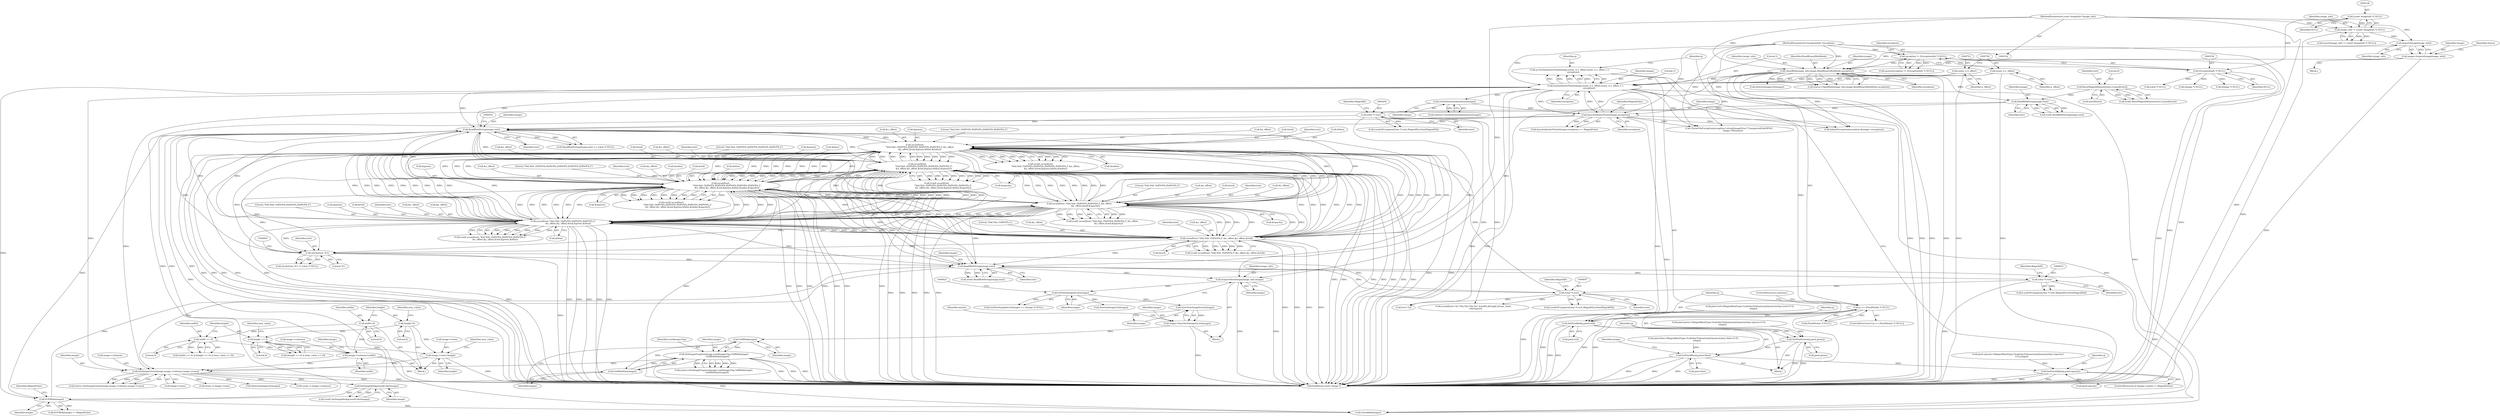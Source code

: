 digraph "0_ImageMagick_48bcf7c39302cdf9b0d9202ad03bf1b95152c44d@pointer" {
"1000718" [label="(Call,q=GetAuthenticPixels(image,(ssize_t) x_offset,(ssize_t) y_offset,1,1,\n          exception))"];
"1000720" [label="(Call,GetAuthenticPixels(image,(ssize_t) x_offset,(ssize_t) y_offset,1,1,\n          exception))"];
"1000449" [label="(Call,ReadBlobString(image,text))"];
"1000391" [label="(Call,SetImageBackgroundColor(image))"];
"1000303" [label="(Call,SetImageExtent(image,image->columns,image->rows))"];
"1000842" [label="(Call,SetImageProgress(image,LoadImagesTag,TellBlob(image),\n          GetBlobSize(image)))"];
"1000847" [label="(Call,GetBlobSize(image))"];
"1000845" [label="(Call,TellBlob(image))"];
"1000836" [label="(Call,image=SyncNextImageInList(image))"];
"1000838" [label="(Call,SyncNextImageInList(image))"];
"1000822" [label="(Call,GetNextImageInList(image))"];
"1000817" [label="(Call,AcquireNextImage(image_info,image))"];
"1000170" [label="(Call,OpenBlob(image_info,image,ReadBinaryBlobMode,exception))"];
"1000166" [label="(Call,AcquireImage(image_info))"];
"1000126" [label="(Call,image_info != (const ImageInfo *) NULL)"];
"1000103" [label="(MethodParameterIn,const ImageInfo *image_info)"];
"1000128" [label="(Call,(const ImageInfo *) NULL)"];
"1000164" [label="(Call,image=AcquireImage(image_info))"];
"1000153" [label="(Call,exception != (ExceptionInfo *) NULL)"];
"1000104" [label="(MethodParameterIn,ExceptionInfo *exception)"];
"1000155" [label="(Call,(ExceptionInfo *) NULL)"];
"1000803" [label="(Call,ReadBlobString(image,text))"];
"1000789" [label="(Call,EOFBlob(image))"];
"1000782" [label="(Call,SyncAuthenticPixels(image,exception))"];
"1000762" [label="(Call,GetAuthenticIndexQueue(image))"];
"1000539" [label="(Call,sscanf(text,\n              \"%ld,%ld: (%lf%*[%,]%lf%*[%,]%lf%*[%,]%lf%*[%,]\",&x_offset,\n              &y_offset,&red,&green,&blue,&index))"];
"1000566" [label="(Call,sscanf(text,\n                  \"%ld,%ld: (%lf%*[%,]%lf%*[%,]%lf%*[%,]%lf%*[%,]\",\n                  &x_offset,&y_offset,&red,&green,&blue,&opacity))"];
"1000519" [label="(Call,sscanf(text,\n                  \"%ld,%ld: (%lf%*[%,]%lf%*[%,]%lf%*[%,]%lf%*[%,]%lf%*[%,]\",\n                  &x_offset,&y_offset,&red,&green,&blue,&index,&opacity))"];
"1000472" [label="(Call,sscanf(text,\"%ld,%ld: (%lf%*[%,]%lf%*[%,]\",&x_offset,\n                  &y_offset,&red,&opacity))"];
"1000584" [label="(Call,sscanf(text,\"%ld,%ld: (%lf%*[%,]%lf%*[%,]%lf%*[%,]\",\n              &x_offset,&y_offset,&red,&green,&blue))"];
"1000492" [label="(Call,sscanf(text,\"%ld,%ld: (%lf%*[%,]\",&x_offset,&y_offset,&red))"];
"1000600" [label="(Call,strchr(text,'%'))"];
"1000856" [label="(Call,(char *) text)"];
"1000809" [label="(Call,(char *) text)"];
"1000203" [label="(Call,(char *) text)"];
"1000197" [label="(Call,ReadBlobString(image,text))"];
"1000190" [label="(Call,ResetMagickMemory(text,0,sizeof(text)))"];
"1000263" [label="(Call,image->columns=width)"];
"1000250" [label="(Call,width == 0)"];
"1000215" [label="(Call,width=0)"];
"1000268" [label="(Call,image->rows=height)"];
"1000254" [label="(Call,height == 0)"];
"1000218" [label="(Call,height=0)"];
"1000722" [label="(Call,(ssize_t) x_offset)"];
"1000725" [label="(Call,(ssize_t) y_offset)"];
"1000732" [label="(Call,q == (PixelPacket *) NULL)"];
"1000738" [label="(Call,SetPixelRed(q,pixel.red))"];
"1000743" [label="(Call,SetPixelGreen(q,pixel.green))"];
"1000748" [label="(Call,SetPixelBlue(q,pixel.blue))"];
"1000775" [label="(Call,SetPixelAlpha(q,pixel.opacity))"];
"1000251" [label="(Identifier,width)"];
"1000258" [label="(Identifier,max_value)"];
"1000522" [label="(Call,&x_offset)"];
"1000841" [label="(Identifier,status)"];
"1000537" [label="(Call,(void) sscanf(text,\n              \"%ld,%ld: (%lf%*[%,]%lf%*[%,]%lf%*[%,]%lf%*[%,]\",&x_offset,\n              &y_offset,&red,&green,&blue,&index))"];
"1000789" [label="(Call,EOFBlob(image))"];
"1000172" [label="(Identifier,image)"];
"1000170" [label="(Call,OpenBlob(image_info,image,ReadBinaryBlobMode,exception))"];
"1000809" [label="(Call,(char *) text)"];
"1000790" [label="(Identifier,image)"];
"1000521" [label="(Literal,\"%ld,%ld: (%lf%*[%,]%lf%*[%,]%lf%*[%,]%lf%*[%,]%lf%*[%,]\")"];
"1000839" [label="(Identifier,image)"];
"1000781" [label="(Call,SyncAuthenticPixels(image,exception) == MagickFalse)"];
"1000740" [label="(Call,pixel.red)"];
"1000192" [label="(Literal,0)"];
"1000492" [label="(Call,sscanf(text,\"%ld,%ld: (%lf%*[%,]\",&x_offset,&y_offset,&red))"];
"1000249" [label="(Call,(width == 0) || (height == 0) || (max_value == 0))"];
"1000745" [label="(Call,pixel.green)"];
"1000103" [label="(MethodParameterIn,const ImageInfo *image_info)"];
"1000171" [label="(Identifier,image_info)"];
"1000169" [label="(Identifier,status)"];
"1000805" [label="(Identifier,text)"];
"1000821" [label="(Call,GetNextImageInList(image) == (Image *) NULL)"];
"1000541" [label="(Literal,\"%ld,%ld: (%lf%*[%,]%lf%*[%,]%lf%*[%,]%lf%*[%,]\")"];
"1000174" [label="(Identifier,exception)"];
"1000481" [label="(Call,&opacity)"];
"1000202" [label="(Call,LocaleNCompare((char *) text,MagickID,strlen(MagickID)))"];
"1000870" [label="(MethodReturn,static Image *)"];
"1000812" [label="(Identifier,MagickID)"];
"1000220" [label="(Literal,0)"];
"1000749" [label="(Identifier,q)"];
"1000763" [label="(Identifier,image)"];
"1000470" [label="(Call,(void) sscanf(text,\"%ld,%ld: (%lf%*[%,]%lf%*[%,]\",&x_offset,\n                  &y_offset,&red,&opacity))"];
"1000474" [label="(Literal,\"%ld,%ld: (%lf%*[%,]%lf%*[%,]\")"];
"1000269" [label="(Call,image->rows)"];
"1000477" [label="(Call,&y_offset)"];
"1000263" [label="(Call,image->columns=width)"];
"1000316" [label="(Call,InheritException(exception,&image->exception))"];
"1000539" [label="(Call,sscanf(text,\n              \"%ld,%ld: (%lf%*[%,]%lf%*[%,]%lf%*[%,]%lf%*[%,]\",&x_offset,\n              &y_offset,&red,&green,&blue,&index))"];
"1000164" [label="(Call,image=AcquireImage(image_info))"];
"1000544" [label="(Call,&y_offset)"];
"1000855" [label="(Call,LocaleNCompare((char *) text,MagickID,strlen(MagickID)))"];
"1000250" [label="(Call,width == 0)"];
"1000534" [label="(Call,&opacity)"];
"1000727" [label="(Identifier,y_offset)"];
"1000845" [label="(Call,TellBlob(image))"];
"1000182" [label="(Call,DestroyImageList(image))"];
"1000817" [label="(Call,AcquireNextImage(image_info,image))"];
"1000775" [label="(Call,SetPixelAlpha(q,pixel.opacity))"];
"1000195" [label="(Call,(void) ReadBlobString(image,text))"];
"1000858" [label="(Identifier,text)"];
"1000206" [label="(Identifier,MagickID)"];
"1000791" [label="(Identifier,MagickFalse)"];
"1000105" [label="(Block,)"];
"1000198" [label="(Identifier,image)"];
"1000252" [label="(Literal,0)"];
"1000125" [label="(Call,assert(image_info != (const ImageInfo *) NULL))"];
"1000816" [label="(Block,)"];
"1000840" [label="(Call,status=SetImageProgress(image,LoadImagesTag,TellBlob(image),\n          GetBlobSize(image)))"];
"1000730" [label="(Identifier,exception)"];
"1000569" [label="(Call,&x_offset)"];
"1000586" [label="(Literal,\"%ld,%ld: (%lf%*[%,]%lf%*[%,]%lf%*[%,]\")"];
"1000599" [label="(Call,strchr(text,'%') != (char *) NULL)"];
"1000276" [label="(Identifier,max_value)"];
"1000573" [label="(Call,&red)"];
"1000846" [label="(Identifier,image)"];
"1000203" [label="(Call,(char *) text)"];
"1000392" [label="(Identifier,image)"];
"1000255" [label="(Identifier,height)"];
"1000472" [label="(Call,sscanf(text,\"%ld,%ld: (%lf%*[%,]%lf%*[%,]\",&x_offset,\n                  &y_offset,&red,&opacity))"];
"1000405" [label="(Call,(ssize_t) image->rows)"];
"1000215" [label="(Call,width=0)"];
"1000801" [label="(Call,(void) ReadBlobString(image,text))"];
"1000517" [label="(Call,(void) sscanf(text,\n                  \"%ld,%ld: (%lf%*[%,]%lf%*[%,]%lf%*[%,]%lf%*[%,]%lf%*[%,]\",\n                  &x_offset,&y_offset,&red,&green,&blue,&index,&opacity))"];
"1000323" [label="(Call,DestroyImageList(image))"];
"1000734" [label="(Call,(PixelPacket *) NULL)"];
"1000582" [label="(Call,(void) sscanf(text,\"%ld,%ld: (%lf%*[%,]%lf%*[%,]%lf%*[%,]\",\n              &x_offset,&y_offset,&red,&green,&blue))"];
"1000153" [label="(Call,exception != (ExceptionInfo *) NULL)"];
"1000750" [label="(Call,pixel.blue)"];
"1000823" [label="(Identifier,image)"];
"1000593" [label="(Call,&green)"];
"1000822" [label="(Call,GetNextImageInList(image))"];
"1000743" [label="(Call,SetPixelGreen(q,pixel.green))"];
"1000185" [label="(Call,(Image *) NULL)"];
"1000222" [label="(Identifier,max_value)"];
"1000666" [label="(Call,pixel.green=(MagickRealType) ScaleAnyToQuantum((QuantumAny) (green+0.5),\n          range))"];
"1000166" [label="(Call,AcquireImage(image_info))"];
"1000494" [label="(Literal,\"%ld,%ld: (%lf%*[%,]\")"];
"1000602" [label="(Literal,'%')"];
"1000253" [label="(Call,(height == 0) || (max_value == 0))"];
"1000191" [label="(Identifier,text)"];
"1000722" [label="(Call,(ssize_t) x_offset)"];
"1000219" [label="(Identifier,height)"];
"1000546" [label="(Call,&red)"];
"1000836" [label="(Call,image=SyncNextImageInList(image))"];
"1000264" [label="(Call,image->columns)"];
"1000497" [label="(Call,&y_offset)"];
"1000564" [label="(Call,(void) sscanf(text,\n                  \"%ld,%ld: (%lf%*[%,]%lf%*[%,]%lf%*[%,]%lf%*[%,]\",\n                  &x_offset,&y_offset,&red,&green,&blue,&opacity))"];
"1000732" [label="(Call,q == (PixelPacket *) NULL)"];
"1000493" [label="(Identifier,text)"];
"1000803" [label="(Call,ReadBlobString(image,text))"];
"1000591" [label="(Call,&red)"];
"1000601" [label="(Identifier,text)"];
"1000847" [label="(Call,GetBlobSize(image))"];
"1000579" [label="(Call,&opacity)"];
"1000552" [label="(Call,&index)"];
"1000479" [label="(Call,&red)"];
"1000270" [label="(Identifier,image)"];
"1000808" [label="(Call,LocaleNCompare((char *) text,MagickID,strlen(MagickID)))"];
"1000777" [label="(Call,pixel.opacity)"];
"1000167" [label="(Identifier,image_info)"];
"1000540" [label="(Identifier,text)"];
"1000190" [label="(Call,ResetMagickMemory(text,0,sizeof(text)))"];
"1000733" [label="(Identifier,q)"];
"1000473" [label="(Identifier,text)"];
"1000475" [label="(Call,&x_offset)"];
"1000843" [label="(Identifier,image)"];
"1000451" [label="(Identifier,text)"];
"1000585" [label="(Identifier,text)"];
"1000788" [label="(Call,EOFBlob(image) != MagickFalse)"];
"1000389" [label="(Call,(void) SetImageBackgroundColor(image))"];
"1000804" [label="(Identifier,image)"];
"1000719" [label="(Identifier,q)"];
"1000127" [label="(Identifier,image_info)"];
"1000724" [label="(Identifier,x_offset)"];
"1000782" [label="(Call,SyncAuthenticPixels(image,exception))"];
"1000571" [label="(Call,&y_offset)"];
"1000739" [label="(Identifier,q)"];
"1000188" [label="(Call,(void) ResetMagickMemory(text,0,sizeof(text)))"];
"1000152" [label="(Call,assert(exception != (ExceptionInfo *) NULL))"];
"1000844" [label="(Identifier,LoadImagesTag)"];
"1000785" [label="(Identifier,MagickFalse)"];
"1000567" [label="(Identifier,text)"];
"1000256" [label="(Literal,0)"];
"1000837" [label="(Identifier,image)"];
"1000550" [label="(Call,&blue)"];
"1000587" [label="(Call,&x_offset)"];
"1000728" [label="(Literal,1)"];
"1000520" [label="(Identifier,text)"];
"1000448" [label="(Call,ReadBlobString(image,text) == (char *) NULL)"];
"1000542" [label="(Call,&x_offset)"];
"1000818" [label="(Identifier,image_info)"];
"1000449" [label="(Call,ReadBlobString(image,text))"];
"1000490" [label="(Call,(void) sscanf(text,\"%ld,%ld: (%lf%*[%,]\",&x_offset,&y_offset,&red))"];
"1000199" [label="(Identifier,text)"];
"1000568" [label="(Literal,\"%ld,%ld: (%lf%*[%,]%lf%*[%,]%lf%*[%,]%lf%*[%,]\")"];
"1000838" [label="(Call,SyncNextImageInList(image))"];
"1000731" [label="(ControlStructure,if (q == (PixelPacket *) NULL))"];
"1000865" [label="(Call,CloseBlob(image))"];
"1000157" [label="(Identifier,NULL)"];
"1000811" [label="(Identifier,text)"];
"1000762" [label="(Call,GetAuthenticIndexQueue(image))"];
"1000452" [label="(Call,(char *) NULL)"];
"1000721" [label="(Identifier,image)"];
"1000205" [label="(Identifier,text)"];
"1000748" [label="(Call,SetPixelBlue(q,pixel.blue))"];
"1000519" [label="(Call,sscanf(text,\n                  \"%ld,%ld: (%lf%*[%,]%lf%*[%,]%lf%*[%,]%lf%*[%,]%lf%*[%,]\",\n                  &x_offset,&y_offset,&red,&green,&blue,&index,&opacity))"];
"1000575" [label="(Call,&green)"];
"1000495" [label="(Call,&x_offset)"];
"1000232" [label="(Call,sscanf(text+32,\"%lu,%lu,%lu,%s\",&width,&height,&max_value,\n      colorspace))"];
"1000756" [label="(Identifier,image)"];
"1000744" [label="(Identifier,q)"];
"1000548" [label="(Call,&green)"];
"1000126" [label="(Call,image_info != (const ImageInfo *) NULL)"];
"1000104" [label="(MethodParameterIn,ExceptionInfo *exception)"];
"1000218" [label="(Call,height=0)"];
"1000154" [label="(Identifier,exception)"];
"1000233" [label="(Call,text+32)"];
"1000776" [label="(Identifier,q)"];
"1000267" [label="(Identifier,width)"];
"1000793" [label="(Call,ThrowFileException(exception,CorruptImageError,\"UnexpectedEndOfFile\",\n          image->filename))"];
"1000155" [label="(Call,(ExceptionInfo *) NULL)"];
"1000718" [label="(Call,q=GetAuthenticPixels(image,(ssize_t) x_offset,(ssize_t) y_offset,1,1,\n          exception))"];
"1000499" [label="(Call,&red)"];
"1000128" [label="(Call,(const ImageInfo *) NULL)"];
"1000856" [label="(Call,(char *) text)"];
"1000720" [label="(Call,GetAuthenticPixels(image,(ssize_t) x_offset,(ssize_t) y_offset,1,1,\n          exception))"];
"1000439" [label="(Call,(ssize_t) image->columns)"];
"1000760" [label="(Call,indexes=GetAuthenticIndexQueue(image))"];
"1000524" [label="(Call,&y_offset)"];
"1000216" [label="(Identifier,width)"];
"1000679" [label="(Call,pixel.blue=(MagickRealType) ScaleAnyToQuantum((QuantumAny) (blue+0.5),\n          range))"];
"1000783" [label="(Identifier,image)"];
"1000532" [label="(Call,&index)"];
"1000130" [label="(Identifier,NULL)"];
"1000566" [label="(Call,sscanf(text,\n                  \"%ld,%ld: (%lf%*[%,]%lf%*[%,]%lf%*[%,]%lf%*[%,]\",\n                  &x_offset,&y_offset,&red,&green,&blue,&opacity))"];
"1000305" [label="(Call,image->columns)"];
"1000217" [label="(Literal,0)"];
"1000450" [label="(Identifier,image)"];
"1000168" [label="(Call,status=OpenBlob(image_info,image,ReadBinaryBlobMode,exception))"];
"1000304" [label="(Identifier,image)"];
"1000830" [label="(Call,DestroyImageList(image))"];
"1000595" [label="(Call,&blue)"];
"1000268" [label="(Call,image->rows=height)"];
"1000526" [label="(Call,&red)"];
"1000848" [label="(Identifier,image)"];
"1000784" [label="(Identifier,exception)"];
"1000530" [label="(Call,&blue)"];
"1000303" [label="(Call,SetImageExtent(image,image->columns,image->rows))"];
"1000197" [label="(Call,ReadBlobString(image,text))"];
"1000272" [label="(Identifier,height)"];
"1000738" [label="(Call,SetPixelRed(q,pixel.red))"];
"1000769" [label="(ControlStructure,if (image->matte != MagickFalse))"];
"1000737" [label="(ControlStructure,continue;)"];
"1000173" [label="(Identifier,ReadBinaryBlobMode)"];
"1000819" [label="(Identifier,image)"];
"1000842" [label="(Call,SetImageProgress(image,LoadImagesTag,TellBlob(image),\n          GetBlobSize(image)))"];
"1000165" [label="(Identifier,image)"];
"1000528" [label="(Call,&green)"];
"1000254" [label="(Call,height == 0)"];
"1000600" [label="(Call,strchr(text,'%'))"];
"1000705" [label="(Call,pixel.opacity=(MagickRealType) ScaleAnyToQuantum((QuantumAny) (opacity+\n          0.5),range))"];
"1000391" [label="(Call,SetImageBackgroundColor(image))"];
"1000301" [label="(Call,status=SetImageExtent(image,image->columns,image->rows))"];
"1000214" [label="(Block,)"];
"1000589" [label="(Call,&y_offset)"];
"1000824" [label="(Call,(Image *) NULL)"];
"1000446" [label="(Block,)"];
"1000729" [label="(Literal,1)"];
"1000859" [label="(Identifier,MagickID)"];
"1000653" [label="(Call,pixel.red=(MagickRealType) ScaleAnyToQuantum((QuantumAny) (red+0.5),\n          range))"];
"1000193" [label="(Call,sizeof(text))"];
"1000577" [label="(Call,&blue)"];
"1000308" [label="(Call,image->rows)"];
"1000725" [label="(Call,(ssize_t) y_offset)"];
"1000584" [label="(Call,sscanf(text,\"%ld,%ld: (%lf%*[%,]%lf%*[%,]%lf%*[%,]\",\n              &x_offset,&y_offset,&red,&green,&blue))"];
"1000718" -> "1000446"  [label="AST: "];
"1000718" -> "1000720"  [label="CFG: "];
"1000719" -> "1000718"  [label="AST: "];
"1000720" -> "1000718"  [label="AST: "];
"1000733" -> "1000718"  [label="CFG: "];
"1000718" -> "1000870"  [label="DDG: "];
"1000720" -> "1000718"  [label="DDG: "];
"1000720" -> "1000718"  [label="DDG: "];
"1000720" -> "1000718"  [label="DDG: "];
"1000720" -> "1000718"  [label="DDG: "];
"1000720" -> "1000718"  [label="DDG: "];
"1000718" -> "1000732"  [label="DDG: "];
"1000720" -> "1000730"  [label="CFG: "];
"1000721" -> "1000720"  [label="AST: "];
"1000722" -> "1000720"  [label="AST: "];
"1000725" -> "1000720"  [label="AST: "];
"1000728" -> "1000720"  [label="AST: "];
"1000729" -> "1000720"  [label="AST: "];
"1000730" -> "1000720"  [label="AST: "];
"1000720" -> "1000870"  [label="DDG: "];
"1000720" -> "1000870"  [label="DDG: "];
"1000720" -> "1000870"  [label="DDG: "];
"1000720" -> "1000303"  [label="DDG: "];
"1000720" -> "1000316"  [label="DDG: "];
"1000720" -> "1000449"  [label="DDG: "];
"1000449" -> "1000720"  [label="DDG: "];
"1000722" -> "1000720"  [label="DDG: "];
"1000725" -> "1000720"  [label="DDG: "];
"1000782" -> "1000720"  [label="DDG: "];
"1000170" -> "1000720"  [label="DDG: "];
"1000104" -> "1000720"  [label="DDG: "];
"1000720" -> "1000762"  [label="DDG: "];
"1000720" -> "1000782"  [label="DDG: "];
"1000720" -> "1000782"  [label="DDG: "];
"1000720" -> "1000789"  [label="DDG: "];
"1000720" -> "1000793"  [label="DDG: "];
"1000720" -> "1000865"  [label="DDG: "];
"1000449" -> "1000448"  [label="AST: "];
"1000449" -> "1000451"  [label="CFG: "];
"1000450" -> "1000449"  [label="AST: "];
"1000451" -> "1000449"  [label="AST: "];
"1000453" -> "1000449"  [label="CFG: "];
"1000449" -> "1000870"  [label="DDG: "];
"1000449" -> "1000448"  [label="DDG: "];
"1000449" -> "1000448"  [label="DDG: "];
"1000391" -> "1000449"  [label="DDG: "];
"1000782" -> "1000449"  [label="DDG: "];
"1000539" -> "1000449"  [label="DDG: "];
"1000519" -> "1000449"  [label="DDG: "];
"1000492" -> "1000449"  [label="DDG: "];
"1000566" -> "1000449"  [label="DDG: "];
"1000472" -> "1000449"  [label="DDG: "];
"1000584" -> "1000449"  [label="DDG: "];
"1000600" -> "1000449"  [label="DDG: "];
"1000856" -> "1000449"  [label="DDG: "];
"1000203" -> "1000449"  [label="DDG: "];
"1000449" -> "1000472"  [label="DDG: "];
"1000449" -> "1000492"  [label="DDG: "];
"1000449" -> "1000519"  [label="DDG: "];
"1000449" -> "1000539"  [label="DDG: "];
"1000449" -> "1000566"  [label="DDG: "];
"1000449" -> "1000584"  [label="DDG: "];
"1000449" -> "1000789"  [label="DDG: "];
"1000449" -> "1000803"  [label="DDG: "];
"1000449" -> "1000865"  [label="DDG: "];
"1000391" -> "1000389"  [label="AST: "];
"1000391" -> "1000392"  [label="CFG: "];
"1000392" -> "1000391"  [label="AST: "];
"1000389" -> "1000391"  [label="CFG: "];
"1000391" -> "1000389"  [label="DDG: "];
"1000303" -> "1000391"  [label="DDG: "];
"1000391" -> "1000789"  [label="DDG: "];
"1000303" -> "1000301"  [label="AST: "];
"1000303" -> "1000308"  [label="CFG: "];
"1000304" -> "1000303"  [label="AST: "];
"1000305" -> "1000303"  [label="AST: "];
"1000308" -> "1000303"  [label="AST: "];
"1000301" -> "1000303"  [label="CFG: "];
"1000303" -> "1000870"  [label="DDG: "];
"1000303" -> "1000870"  [label="DDG: "];
"1000303" -> "1000301"  [label="DDG: "];
"1000303" -> "1000301"  [label="DDG: "];
"1000303" -> "1000301"  [label="DDG: "];
"1000842" -> "1000303"  [label="DDG: "];
"1000803" -> "1000303"  [label="DDG: "];
"1000197" -> "1000303"  [label="DDG: "];
"1000263" -> "1000303"  [label="DDG: "];
"1000268" -> "1000303"  [label="DDG: "];
"1000303" -> "1000323"  [label="DDG: "];
"1000303" -> "1000405"  [label="DDG: "];
"1000303" -> "1000439"  [label="DDG: "];
"1000842" -> "1000840"  [label="AST: "];
"1000842" -> "1000847"  [label="CFG: "];
"1000843" -> "1000842"  [label="AST: "];
"1000844" -> "1000842"  [label="AST: "];
"1000845" -> "1000842"  [label="AST: "];
"1000847" -> "1000842"  [label="AST: "];
"1000840" -> "1000842"  [label="CFG: "];
"1000842" -> "1000870"  [label="DDG: "];
"1000842" -> "1000870"  [label="DDG: "];
"1000842" -> "1000870"  [label="DDG: "];
"1000842" -> "1000840"  [label="DDG: "];
"1000842" -> "1000840"  [label="DDG: "];
"1000842" -> "1000840"  [label="DDG: "];
"1000842" -> "1000840"  [label="DDG: "];
"1000847" -> "1000842"  [label="DDG: "];
"1000845" -> "1000842"  [label="DDG: "];
"1000842" -> "1000865"  [label="DDG: "];
"1000847" -> "1000848"  [label="CFG: "];
"1000848" -> "1000847"  [label="AST: "];
"1000845" -> "1000847"  [label="DDG: "];
"1000845" -> "1000846"  [label="CFG: "];
"1000846" -> "1000845"  [label="AST: "];
"1000848" -> "1000845"  [label="CFG: "];
"1000836" -> "1000845"  [label="DDG: "];
"1000836" -> "1000816"  [label="AST: "];
"1000836" -> "1000838"  [label="CFG: "];
"1000837" -> "1000836"  [label="AST: "];
"1000838" -> "1000836"  [label="AST: "];
"1000841" -> "1000836"  [label="CFG: "];
"1000836" -> "1000870"  [label="DDG: "];
"1000838" -> "1000836"  [label="DDG: "];
"1000838" -> "1000839"  [label="CFG: "];
"1000839" -> "1000838"  [label="AST: "];
"1000822" -> "1000838"  [label="DDG: "];
"1000822" -> "1000821"  [label="AST: "];
"1000822" -> "1000823"  [label="CFG: "];
"1000823" -> "1000822"  [label="AST: "];
"1000825" -> "1000822"  [label="CFG: "];
"1000822" -> "1000821"  [label="DDG: "];
"1000817" -> "1000822"  [label="DDG: "];
"1000822" -> "1000830"  [label="DDG: "];
"1000817" -> "1000816"  [label="AST: "];
"1000817" -> "1000819"  [label="CFG: "];
"1000818" -> "1000817"  [label="AST: "];
"1000819" -> "1000817"  [label="AST: "];
"1000823" -> "1000817"  [label="CFG: "];
"1000817" -> "1000870"  [label="DDG: "];
"1000817" -> "1000870"  [label="DDG: "];
"1000170" -> "1000817"  [label="DDG: "];
"1000103" -> "1000817"  [label="DDG: "];
"1000803" -> "1000817"  [label="DDG: "];
"1000170" -> "1000168"  [label="AST: "];
"1000170" -> "1000174"  [label="CFG: "];
"1000171" -> "1000170"  [label="AST: "];
"1000172" -> "1000170"  [label="AST: "];
"1000173" -> "1000170"  [label="AST: "];
"1000174" -> "1000170"  [label="AST: "];
"1000168" -> "1000170"  [label="CFG: "];
"1000170" -> "1000870"  [label="DDG: "];
"1000170" -> "1000870"  [label="DDG: "];
"1000170" -> "1000870"  [label="DDG: "];
"1000170" -> "1000168"  [label="DDG: "];
"1000170" -> "1000168"  [label="DDG: "];
"1000170" -> "1000168"  [label="DDG: "];
"1000170" -> "1000168"  [label="DDG: "];
"1000166" -> "1000170"  [label="DDG: "];
"1000103" -> "1000170"  [label="DDG: "];
"1000164" -> "1000170"  [label="DDG: "];
"1000153" -> "1000170"  [label="DDG: "];
"1000104" -> "1000170"  [label="DDG: "];
"1000170" -> "1000182"  [label="DDG: "];
"1000170" -> "1000197"  [label="DDG: "];
"1000170" -> "1000316"  [label="DDG: "];
"1000170" -> "1000793"  [label="DDG: "];
"1000166" -> "1000164"  [label="AST: "];
"1000166" -> "1000167"  [label="CFG: "];
"1000167" -> "1000166"  [label="AST: "];
"1000164" -> "1000166"  [label="CFG: "];
"1000166" -> "1000164"  [label="DDG: "];
"1000126" -> "1000166"  [label="DDG: "];
"1000103" -> "1000166"  [label="DDG: "];
"1000126" -> "1000125"  [label="AST: "];
"1000126" -> "1000128"  [label="CFG: "];
"1000127" -> "1000126"  [label="AST: "];
"1000128" -> "1000126"  [label="AST: "];
"1000125" -> "1000126"  [label="CFG: "];
"1000126" -> "1000870"  [label="DDG: "];
"1000126" -> "1000125"  [label="DDG: "];
"1000126" -> "1000125"  [label="DDG: "];
"1000103" -> "1000126"  [label="DDG: "];
"1000128" -> "1000126"  [label="DDG: "];
"1000103" -> "1000102"  [label="AST: "];
"1000103" -> "1000870"  [label="DDG: "];
"1000128" -> "1000130"  [label="CFG: "];
"1000129" -> "1000128"  [label="AST: "];
"1000130" -> "1000128"  [label="AST: "];
"1000128" -> "1000155"  [label="DDG: "];
"1000164" -> "1000105"  [label="AST: "];
"1000165" -> "1000164"  [label="AST: "];
"1000169" -> "1000164"  [label="CFG: "];
"1000164" -> "1000870"  [label="DDG: "];
"1000153" -> "1000152"  [label="AST: "];
"1000153" -> "1000155"  [label="CFG: "];
"1000154" -> "1000153"  [label="AST: "];
"1000155" -> "1000153"  [label="AST: "];
"1000152" -> "1000153"  [label="CFG: "];
"1000153" -> "1000870"  [label="DDG: "];
"1000153" -> "1000152"  [label="DDG: "];
"1000153" -> "1000152"  [label="DDG: "];
"1000104" -> "1000153"  [label="DDG: "];
"1000155" -> "1000153"  [label="DDG: "];
"1000104" -> "1000102"  [label="AST: "];
"1000104" -> "1000870"  [label="DDG: "];
"1000104" -> "1000316"  [label="DDG: "];
"1000104" -> "1000782"  [label="DDG: "];
"1000104" -> "1000793"  [label="DDG: "];
"1000155" -> "1000157"  [label="CFG: "];
"1000156" -> "1000155"  [label="AST: "];
"1000157" -> "1000155"  [label="AST: "];
"1000155" -> "1000870"  [label="DDG: "];
"1000155" -> "1000185"  [label="DDG: "];
"1000155" -> "1000452"  [label="DDG: "];
"1000155" -> "1000824"  [label="DDG: "];
"1000803" -> "1000801"  [label="AST: "];
"1000803" -> "1000805"  [label="CFG: "];
"1000804" -> "1000803"  [label="AST: "];
"1000805" -> "1000803"  [label="AST: "];
"1000801" -> "1000803"  [label="CFG: "];
"1000803" -> "1000801"  [label="DDG: "];
"1000803" -> "1000801"  [label="DDG: "];
"1000789" -> "1000803"  [label="DDG: "];
"1000539" -> "1000803"  [label="DDG: "];
"1000519" -> "1000803"  [label="DDG: "];
"1000492" -> "1000803"  [label="DDG: "];
"1000566" -> "1000803"  [label="DDG: "];
"1000472" -> "1000803"  [label="DDG: "];
"1000584" -> "1000803"  [label="DDG: "];
"1000600" -> "1000803"  [label="DDG: "];
"1000856" -> "1000803"  [label="DDG: "];
"1000203" -> "1000803"  [label="DDG: "];
"1000803" -> "1000809"  [label="DDG: "];
"1000803" -> "1000865"  [label="DDG: "];
"1000789" -> "1000788"  [label="AST: "];
"1000789" -> "1000790"  [label="CFG: "];
"1000790" -> "1000789"  [label="AST: "];
"1000791" -> "1000789"  [label="CFG: "];
"1000789" -> "1000788"  [label="DDG: "];
"1000782" -> "1000789"  [label="DDG: "];
"1000789" -> "1000865"  [label="DDG: "];
"1000782" -> "1000781"  [label="AST: "];
"1000782" -> "1000784"  [label="CFG: "];
"1000783" -> "1000782"  [label="AST: "];
"1000784" -> "1000782"  [label="AST: "];
"1000785" -> "1000782"  [label="CFG: "];
"1000782" -> "1000870"  [label="DDG: "];
"1000782" -> "1000316"  [label="DDG: "];
"1000782" -> "1000781"  [label="DDG: "];
"1000782" -> "1000781"  [label="DDG: "];
"1000762" -> "1000782"  [label="DDG: "];
"1000782" -> "1000793"  [label="DDG: "];
"1000782" -> "1000865"  [label="DDG: "];
"1000762" -> "1000760"  [label="AST: "];
"1000762" -> "1000763"  [label="CFG: "];
"1000763" -> "1000762"  [label="AST: "];
"1000760" -> "1000762"  [label="CFG: "];
"1000762" -> "1000760"  [label="DDG: "];
"1000539" -> "1000537"  [label="AST: "];
"1000539" -> "1000552"  [label="CFG: "];
"1000540" -> "1000539"  [label="AST: "];
"1000541" -> "1000539"  [label="AST: "];
"1000542" -> "1000539"  [label="AST: "];
"1000544" -> "1000539"  [label="AST: "];
"1000546" -> "1000539"  [label="AST: "];
"1000548" -> "1000539"  [label="AST: "];
"1000550" -> "1000539"  [label="AST: "];
"1000552" -> "1000539"  [label="AST: "];
"1000537" -> "1000539"  [label="CFG: "];
"1000539" -> "1000870"  [label="DDG: "];
"1000539" -> "1000870"  [label="DDG: "];
"1000539" -> "1000870"  [label="DDG: "];
"1000539" -> "1000870"  [label="DDG: "];
"1000539" -> "1000870"  [label="DDG: "];
"1000539" -> "1000870"  [label="DDG: "];
"1000539" -> "1000870"  [label="DDG: "];
"1000539" -> "1000472"  [label="DDG: "];
"1000539" -> "1000472"  [label="DDG: "];
"1000539" -> "1000472"  [label="DDG: "];
"1000539" -> "1000492"  [label="DDG: "];
"1000539" -> "1000492"  [label="DDG: "];
"1000539" -> "1000492"  [label="DDG: "];
"1000539" -> "1000519"  [label="DDG: "];
"1000539" -> "1000519"  [label="DDG: "];
"1000539" -> "1000519"  [label="DDG: "];
"1000539" -> "1000519"  [label="DDG: "];
"1000539" -> "1000519"  [label="DDG: "];
"1000539" -> "1000519"  [label="DDG: "];
"1000539" -> "1000537"  [label="DDG: "];
"1000539" -> "1000537"  [label="DDG: "];
"1000539" -> "1000537"  [label="DDG: "];
"1000539" -> "1000537"  [label="DDG: "];
"1000539" -> "1000537"  [label="DDG: "];
"1000539" -> "1000537"  [label="DDG: "];
"1000539" -> "1000537"  [label="DDG: "];
"1000539" -> "1000537"  [label="DDG: "];
"1000566" -> "1000539"  [label="DDG: "];
"1000566" -> "1000539"  [label="DDG: "];
"1000566" -> "1000539"  [label="DDG: "];
"1000566" -> "1000539"  [label="DDG: "];
"1000566" -> "1000539"  [label="DDG: "];
"1000519" -> "1000539"  [label="DDG: "];
"1000519" -> "1000539"  [label="DDG: "];
"1000519" -> "1000539"  [label="DDG: "];
"1000519" -> "1000539"  [label="DDG: "];
"1000519" -> "1000539"  [label="DDG: "];
"1000519" -> "1000539"  [label="DDG: "];
"1000472" -> "1000539"  [label="DDG: "];
"1000472" -> "1000539"  [label="DDG: "];
"1000472" -> "1000539"  [label="DDG: "];
"1000584" -> "1000539"  [label="DDG: "];
"1000584" -> "1000539"  [label="DDG: "];
"1000584" -> "1000539"  [label="DDG: "];
"1000584" -> "1000539"  [label="DDG: "];
"1000584" -> "1000539"  [label="DDG: "];
"1000492" -> "1000539"  [label="DDG: "];
"1000492" -> "1000539"  [label="DDG: "];
"1000492" -> "1000539"  [label="DDG: "];
"1000539" -> "1000566"  [label="DDG: "];
"1000539" -> "1000566"  [label="DDG: "];
"1000539" -> "1000566"  [label="DDG: "];
"1000539" -> "1000566"  [label="DDG: "];
"1000539" -> "1000566"  [label="DDG: "];
"1000539" -> "1000584"  [label="DDG: "];
"1000539" -> "1000584"  [label="DDG: "];
"1000539" -> "1000584"  [label="DDG: "];
"1000539" -> "1000584"  [label="DDG: "];
"1000539" -> "1000584"  [label="DDG: "];
"1000539" -> "1000600"  [label="DDG: "];
"1000566" -> "1000564"  [label="AST: "];
"1000566" -> "1000579"  [label="CFG: "];
"1000567" -> "1000566"  [label="AST: "];
"1000568" -> "1000566"  [label="AST: "];
"1000569" -> "1000566"  [label="AST: "];
"1000571" -> "1000566"  [label="AST: "];
"1000573" -> "1000566"  [label="AST: "];
"1000575" -> "1000566"  [label="AST: "];
"1000577" -> "1000566"  [label="AST: "];
"1000579" -> "1000566"  [label="AST: "];
"1000564" -> "1000566"  [label="CFG: "];
"1000566" -> "1000870"  [label="DDG: "];
"1000566" -> "1000870"  [label="DDG: "];
"1000566" -> "1000870"  [label="DDG: "];
"1000566" -> "1000870"  [label="DDG: "];
"1000566" -> "1000870"  [label="DDG: "];
"1000566" -> "1000870"  [label="DDG: "];
"1000566" -> "1000870"  [label="DDG: "];
"1000566" -> "1000472"  [label="DDG: "];
"1000566" -> "1000472"  [label="DDG: "];
"1000566" -> "1000472"  [label="DDG: "];
"1000566" -> "1000472"  [label="DDG: "];
"1000566" -> "1000492"  [label="DDG: "];
"1000566" -> "1000492"  [label="DDG: "];
"1000566" -> "1000492"  [label="DDG: "];
"1000566" -> "1000519"  [label="DDG: "];
"1000566" -> "1000519"  [label="DDG: "];
"1000566" -> "1000519"  [label="DDG: "];
"1000566" -> "1000519"  [label="DDG: "];
"1000566" -> "1000519"  [label="DDG: "];
"1000566" -> "1000519"  [label="DDG: "];
"1000566" -> "1000564"  [label="DDG: "];
"1000566" -> "1000564"  [label="DDG: "];
"1000566" -> "1000564"  [label="DDG: "];
"1000566" -> "1000564"  [label="DDG: "];
"1000566" -> "1000564"  [label="DDG: "];
"1000566" -> "1000564"  [label="DDG: "];
"1000566" -> "1000564"  [label="DDG: "];
"1000566" -> "1000564"  [label="DDG: "];
"1000519" -> "1000566"  [label="DDG: "];
"1000519" -> "1000566"  [label="DDG: "];
"1000519" -> "1000566"  [label="DDG: "];
"1000519" -> "1000566"  [label="DDG: "];
"1000519" -> "1000566"  [label="DDG: "];
"1000519" -> "1000566"  [label="DDG: "];
"1000472" -> "1000566"  [label="DDG: "];
"1000472" -> "1000566"  [label="DDG: "];
"1000472" -> "1000566"  [label="DDG: "];
"1000472" -> "1000566"  [label="DDG: "];
"1000584" -> "1000566"  [label="DDG: "];
"1000584" -> "1000566"  [label="DDG: "];
"1000584" -> "1000566"  [label="DDG: "];
"1000584" -> "1000566"  [label="DDG: "];
"1000584" -> "1000566"  [label="DDG: "];
"1000492" -> "1000566"  [label="DDG: "];
"1000492" -> "1000566"  [label="DDG: "];
"1000492" -> "1000566"  [label="DDG: "];
"1000566" -> "1000584"  [label="DDG: "];
"1000566" -> "1000584"  [label="DDG: "];
"1000566" -> "1000584"  [label="DDG: "];
"1000566" -> "1000584"  [label="DDG: "];
"1000566" -> "1000584"  [label="DDG: "];
"1000566" -> "1000600"  [label="DDG: "];
"1000519" -> "1000517"  [label="AST: "];
"1000519" -> "1000534"  [label="CFG: "];
"1000520" -> "1000519"  [label="AST: "];
"1000521" -> "1000519"  [label="AST: "];
"1000522" -> "1000519"  [label="AST: "];
"1000524" -> "1000519"  [label="AST: "];
"1000526" -> "1000519"  [label="AST: "];
"1000528" -> "1000519"  [label="AST: "];
"1000530" -> "1000519"  [label="AST: "];
"1000532" -> "1000519"  [label="AST: "];
"1000534" -> "1000519"  [label="AST: "];
"1000517" -> "1000519"  [label="CFG: "];
"1000519" -> "1000870"  [label="DDG: "];
"1000519" -> "1000870"  [label="DDG: "];
"1000519" -> "1000870"  [label="DDG: "];
"1000519" -> "1000870"  [label="DDG: "];
"1000519" -> "1000870"  [label="DDG: "];
"1000519" -> "1000870"  [label="DDG: "];
"1000519" -> "1000870"  [label="DDG: "];
"1000519" -> "1000870"  [label="DDG: "];
"1000519" -> "1000472"  [label="DDG: "];
"1000519" -> "1000472"  [label="DDG: "];
"1000519" -> "1000472"  [label="DDG: "];
"1000519" -> "1000472"  [label="DDG: "];
"1000519" -> "1000492"  [label="DDG: "];
"1000519" -> "1000492"  [label="DDG: "];
"1000519" -> "1000492"  [label="DDG: "];
"1000519" -> "1000517"  [label="DDG: "];
"1000519" -> "1000517"  [label="DDG: "];
"1000519" -> "1000517"  [label="DDG: "];
"1000519" -> "1000517"  [label="DDG: "];
"1000519" -> "1000517"  [label="DDG: "];
"1000519" -> "1000517"  [label="DDG: "];
"1000519" -> "1000517"  [label="DDG: "];
"1000519" -> "1000517"  [label="DDG: "];
"1000519" -> "1000517"  [label="DDG: "];
"1000472" -> "1000519"  [label="DDG: "];
"1000472" -> "1000519"  [label="DDG: "];
"1000472" -> "1000519"  [label="DDG: "];
"1000472" -> "1000519"  [label="DDG: "];
"1000584" -> "1000519"  [label="DDG: "];
"1000584" -> "1000519"  [label="DDG: "];
"1000584" -> "1000519"  [label="DDG: "];
"1000584" -> "1000519"  [label="DDG: "];
"1000584" -> "1000519"  [label="DDG: "];
"1000492" -> "1000519"  [label="DDG: "];
"1000492" -> "1000519"  [label="DDG: "];
"1000492" -> "1000519"  [label="DDG: "];
"1000519" -> "1000584"  [label="DDG: "];
"1000519" -> "1000584"  [label="DDG: "];
"1000519" -> "1000584"  [label="DDG: "];
"1000519" -> "1000584"  [label="DDG: "];
"1000519" -> "1000584"  [label="DDG: "];
"1000519" -> "1000600"  [label="DDG: "];
"1000472" -> "1000470"  [label="AST: "];
"1000472" -> "1000481"  [label="CFG: "];
"1000473" -> "1000472"  [label="AST: "];
"1000474" -> "1000472"  [label="AST: "];
"1000475" -> "1000472"  [label="AST: "];
"1000477" -> "1000472"  [label="AST: "];
"1000479" -> "1000472"  [label="AST: "];
"1000481" -> "1000472"  [label="AST: "];
"1000470" -> "1000472"  [label="CFG: "];
"1000472" -> "1000870"  [label="DDG: "];
"1000472" -> "1000870"  [label="DDG: "];
"1000472" -> "1000870"  [label="DDG: "];
"1000472" -> "1000870"  [label="DDG: "];
"1000472" -> "1000870"  [label="DDG: "];
"1000472" -> "1000470"  [label="DDG: "];
"1000472" -> "1000470"  [label="DDG: "];
"1000472" -> "1000470"  [label="DDG: "];
"1000472" -> "1000470"  [label="DDG: "];
"1000472" -> "1000470"  [label="DDG: "];
"1000472" -> "1000470"  [label="DDG: "];
"1000584" -> "1000472"  [label="DDG: "];
"1000584" -> "1000472"  [label="DDG: "];
"1000584" -> "1000472"  [label="DDG: "];
"1000492" -> "1000472"  [label="DDG: "];
"1000492" -> "1000472"  [label="DDG: "];
"1000492" -> "1000472"  [label="DDG: "];
"1000472" -> "1000492"  [label="DDG: "];
"1000472" -> "1000492"  [label="DDG: "];
"1000472" -> "1000492"  [label="DDG: "];
"1000472" -> "1000584"  [label="DDG: "];
"1000472" -> "1000584"  [label="DDG: "];
"1000472" -> "1000584"  [label="DDG: "];
"1000472" -> "1000600"  [label="DDG: "];
"1000584" -> "1000582"  [label="AST: "];
"1000584" -> "1000595"  [label="CFG: "];
"1000585" -> "1000584"  [label="AST: "];
"1000586" -> "1000584"  [label="AST: "];
"1000587" -> "1000584"  [label="AST: "];
"1000589" -> "1000584"  [label="AST: "];
"1000591" -> "1000584"  [label="AST: "];
"1000593" -> "1000584"  [label="AST: "];
"1000595" -> "1000584"  [label="AST: "];
"1000582" -> "1000584"  [label="CFG: "];
"1000584" -> "1000870"  [label="DDG: "];
"1000584" -> "1000870"  [label="DDG: "];
"1000584" -> "1000870"  [label="DDG: "];
"1000584" -> "1000870"  [label="DDG: "];
"1000584" -> "1000870"  [label="DDG: "];
"1000584" -> "1000870"  [label="DDG: "];
"1000584" -> "1000492"  [label="DDG: "];
"1000584" -> "1000492"  [label="DDG: "];
"1000584" -> "1000492"  [label="DDG: "];
"1000584" -> "1000582"  [label="DDG: "];
"1000584" -> "1000582"  [label="DDG: "];
"1000584" -> "1000582"  [label="DDG: "];
"1000584" -> "1000582"  [label="DDG: "];
"1000584" -> "1000582"  [label="DDG: "];
"1000584" -> "1000582"  [label="DDG: "];
"1000584" -> "1000582"  [label="DDG: "];
"1000492" -> "1000584"  [label="DDG: "];
"1000492" -> "1000584"  [label="DDG: "];
"1000492" -> "1000584"  [label="DDG: "];
"1000584" -> "1000600"  [label="DDG: "];
"1000492" -> "1000490"  [label="AST: "];
"1000492" -> "1000499"  [label="CFG: "];
"1000493" -> "1000492"  [label="AST: "];
"1000494" -> "1000492"  [label="AST: "];
"1000495" -> "1000492"  [label="AST: "];
"1000497" -> "1000492"  [label="AST: "];
"1000499" -> "1000492"  [label="AST: "];
"1000490" -> "1000492"  [label="CFG: "];
"1000492" -> "1000870"  [label="DDG: "];
"1000492" -> "1000870"  [label="DDG: "];
"1000492" -> "1000870"  [label="DDG: "];
"1000492" -> "1000870"  [label="DDG: "];
"1000492" -> "1000490"  [label="DDG: "];
"1000492" -> "1000490"  [label="DDG: "];
"1000492" -> "1000490"  [label="DDG: "];
"1000492" -> "1000490"  [label="DDG: "];
"1000492" -> "1000490"  [label="DDG: "];
"1000492" -> "1000600"  [label="DDG: "];
"1000600" -> "1000599"  [label="AST: "];
"1000600" -> "1000602"  [label="CFG: "];
"1000601" -> "1000600"  [label="AST: "];
"1000602" -> "1000600"  [label="AST: "];
"1000604" -> "1000600"  [label="CFG: "];
"1000600" -> "1000870"  [label="DDG: "];
"1000600" -> "1000599"  [label="DDG: "];
"1000600" -> "1000599"  [label="DDG: "];
"1000600" -> "1000856"  [label="DDG: "];
"1000856" -> "1000855"  [label="AST: "];
"1000856" -> "1000858"  [label="CFG: "];
"1000857" -> "1000856"  [label="AST: "];
"1000858" -> "1000856"  [label="AST: "];
"1000859" -> "1000856"  [label="CFG: "];
"1000856" -> "1000870"  [label="DDG: "];
"1000856" -> "1000232"  [label="DDG: "];
"1000856" -> "1000233"  [label="DDG: "];
"1000856" -> "1000855"  [label="DDG: "];
"1000809" -> "1000856"  [label="DDG: "];
"1000809" -> "1000808"  [label="AST: "];
"1000809" -> "1000811"  [label="CFG: "];
"1000810" -> "1000809"  [label="AST: "];
"1000811" -> "1000809"  [label="AST: "];
"1000812" -> "1000809"  [label="CFG: "];
"1000809" -> "1000870"  [label="DDG: "];
"1000809" -> "1000808"  [label="DDG: "];
"1000203" -> "1000202"  [label="AST: "];
"1000203" -> "1000205"  [label="CFG: "];
"1000204" -> "1000203"  [label="AST: "];
"1000205" -> "1000203"  [label="AST: "];
"1000206" -> "1000203"  [label="CFG: "];
"1000203" -> "1000202"  [label="DDG: "];
"1000197" -> "1000203"  [label="DDG: "];
"1000203" -> "1000232"  [label="DDG: "];
"1000203" -> "1000233"  [label="DDG: "];
"1000197" -> "1000195"  [label="AST: "];
"1000197" -> "1000199"  [label="CFG: "];
"1000198" -> "1000197"  [label="AST: "];
"1000199" -> "1000197"  [label="AST: "];
"1000195" -> "1000197"  [label="CFG: "];
"1000197" -> "1000195"  [label="DDG: "];
"1000197" -> "1000195"  [label="DDG: "];
"1000190" -> "1000197"  [label="DDG: "];
"1000190" -> "1000188"  [label="AST: "];
"1000190" -> "1000193"  [label="CFG: "];
"1000191" -> "1000190"  [label="AST: "];
"1000192" -> "1000190"  [label="AST: "];
"1000193" -> "1000190"  [label="AST: "];
"1000188" -> "1000190"  [label="CFG: "];
"1000190" -> "1000188"  [label="DDG: "];
"1000190" -> "1000188"  [label="DDG: "];
"1000263" -> "1000214"  [label="AST: "];
"1000263" -> "1000267"  [label="CFG: "];
"1000264" -> "1000263"  [label="AST: "];
"1000267" -> "1000263"  [label="AST: "];
"1000270" -> "1000263"  [label="CFG: "];
"1000263" -> "1000870"  [label="DDG: "];
"1000250" -> "1000263"  [label="DDG: "];
"1000215" -> "1000263"  [label="DDG: "];
"1000250" -> "1000249"  [label="AST: "];
"1000250" -> "1000252"  [label="CFG: "];
"1000251" -> "1000250"  [label="AST: "];
"1000252" -> "1000250"  [label="AST: "];
"1000255" -> "1000250"  [label="CFG: "];
"1000249" -> "1000250"  [label="CFG: "];
"1000250" -> "1000249"  [label="DDG: "];
"1000250" -> "1000249"  [label="DDG: "];
"1000215" -> "1000250"  [label="DDG: "];
"1000215" -> "1000214"  [label="AST: "];
"1000215" -> "1000217"  [label="CFG: "];
"1000216" -> "1000215"  [label="AST: "];
"1000217" -> "1000215"  [label="AST: "];
"1000219" -> "1000215"  [label="CFG: "];
"1000268" -> "1000214"  [label="AST: "];
"1000268" -> "1000272"  [label="CFG: "];
"1000269" -> "1000268"  [label="AST: "];
"1000272" -> "1000268"  [label="AST: "];
"1000276" -> "1000268"  [label="CFG: "];
"1000268" -> "1000870"  [label="DDG: "];
"1000254" -> "1000268"  [label="DDG: "];
"1000218" -> "1000268"  [label="DDG: "];
"1000254" -> "1000253"  [label="AST: "];
"1000254" -> "1000256"  [label="CFG: "];
"1000255" -> "1000254"  [label="AST: "];
"1000256" -> "1000254"  [label="AST: "];
"1000258" -> "1000254"  [label="CFG: "];
"1000253" -> "1000254"  [label="CFG: "];
"1000254" -> "1000253"  [label="DDG: "];
"1000254" -> "1000253"  [label="DDG: "];
"1000218" -> "1000254"  [label="DDG: "];
"1000218" -> "1000214"  [label="AST: "];
"1000218" -> "1000220"  [label="CFG: "];
"1000219" -> "1000218"  [label="AST: "];
"1000220" -> "1000218"  [label="AST: "];
"1000222" -> "1000218"  [label="CFG: "];
"1000722" -> "1000724"  [label="CFG: "];
"1000723" -> "1000722"  [label="AST: "];
"1000724" -> "1000722"  [label="AST: "];
"1000726" -> "1000722"  [label="CFG: "];
"1000722" -> "1000870"  [label="DDG: "];
"1000725" -> "1000727"  [label="CFG: "];
"1000726" -> "1000725"  [label="AST: "];
"1000727" -> "1000725"  [label="AST: "];
"1000728" -> "1000725"  [label="CFG: "];
"1000725" -> "1000870"  [label="DDG: "];
"1000732" -> "1000731"  [label="AST: "];
"1000732" -> "1000734"  [label="CFG: "];
"1000733" -> "1000732"  [label="AST: "];
"1000734" -> "1000732"  [label="AST: "];
"1000737" -> "1000732"  [label="CFG: "];
"1000739" -> "1000732"  [label="CFG: "];
"1000732" -> "1000870"  [label="DDG: "];
"1000732" -> "1000870"  [label="DDG: "];
"1000732" -> "1000870"  [label="DDG: "];
"1000734" -> "1000732"  [label="DDG: "];
"1000732" -> "1000738"  [label="DDG: "];
"1000738" -> "1000446"  [label="AST: "];
"1000738" -> "1000740"  [label="CFG: "];
"1000739" -> "1000738"  [label="AST: "];
"1000740" -> "1000738"  [label="AST: "];
"1000744" -> "1000738"  [label="CFG: "];
"1000738" -> "1000870"  [label="DDG: "];
"1000738" -> "1000870"  [label="DDG: "];
"1000653" -> "1000738"  [label="DDG: "];
"1000738" -> "1000743"  [label="DDG: "];
"1000743" -> "1000446"  [label="AST: "];
"1000743" -> "1000745"  [label="CFG: "];
"1000744" -> "1000743"  [label="AST: "];
"1000745" -> "1000743"  [label="AST: "];
"1000749" -> "1000743"  [label="CFG: "];
"1000743" -> "1000870"  [label="DDG: "];
"1000743" -> "1000870"  [label="DDG: "];
"1000666" -> "1000743"  [label="DDG: "];
"1000743" -> "1000748"  [label="DDG: "];
"1000748" -> "1000446"  [label="AST: "];
"1000748" -> "1000750"  [label="CFG: "];
"1000749" -> "1000748"  [label="AST: "];
"1000750" -> "1000748"  [label="AST: "];
"1000756" -> "1000748"  [label="CFG: "];
"1000748" -> "1000870"  [label="DDG: "];
"1000748" -> "1000870"  [label="DDG: "];
"1000748" -> "1000870"  [label="DDG: "];
"1000679" -> "1000748"  [label="DDG: "];
"1000748" -> "1000775"  [label="DDG: "];
"1000775" -> "1000769"  [label="AST: "];
"1000775" -> "1000777"  [label="CFG: "];
"1000776" -> "1000775"  [label="AST: "];
"1000777" -> "1000775"  [label="AST: "];
"1000783" -> "1000775"  [label="CFG: "];
"1000775" -> "1000870"  [label="DDG: "];
"1000775" -> "1000870"  [label="DDG: "];
"1000775" -> "1000870"  [label="DDG: "];
"1000705" -> "1000775"  [label="DDG: "];
}
